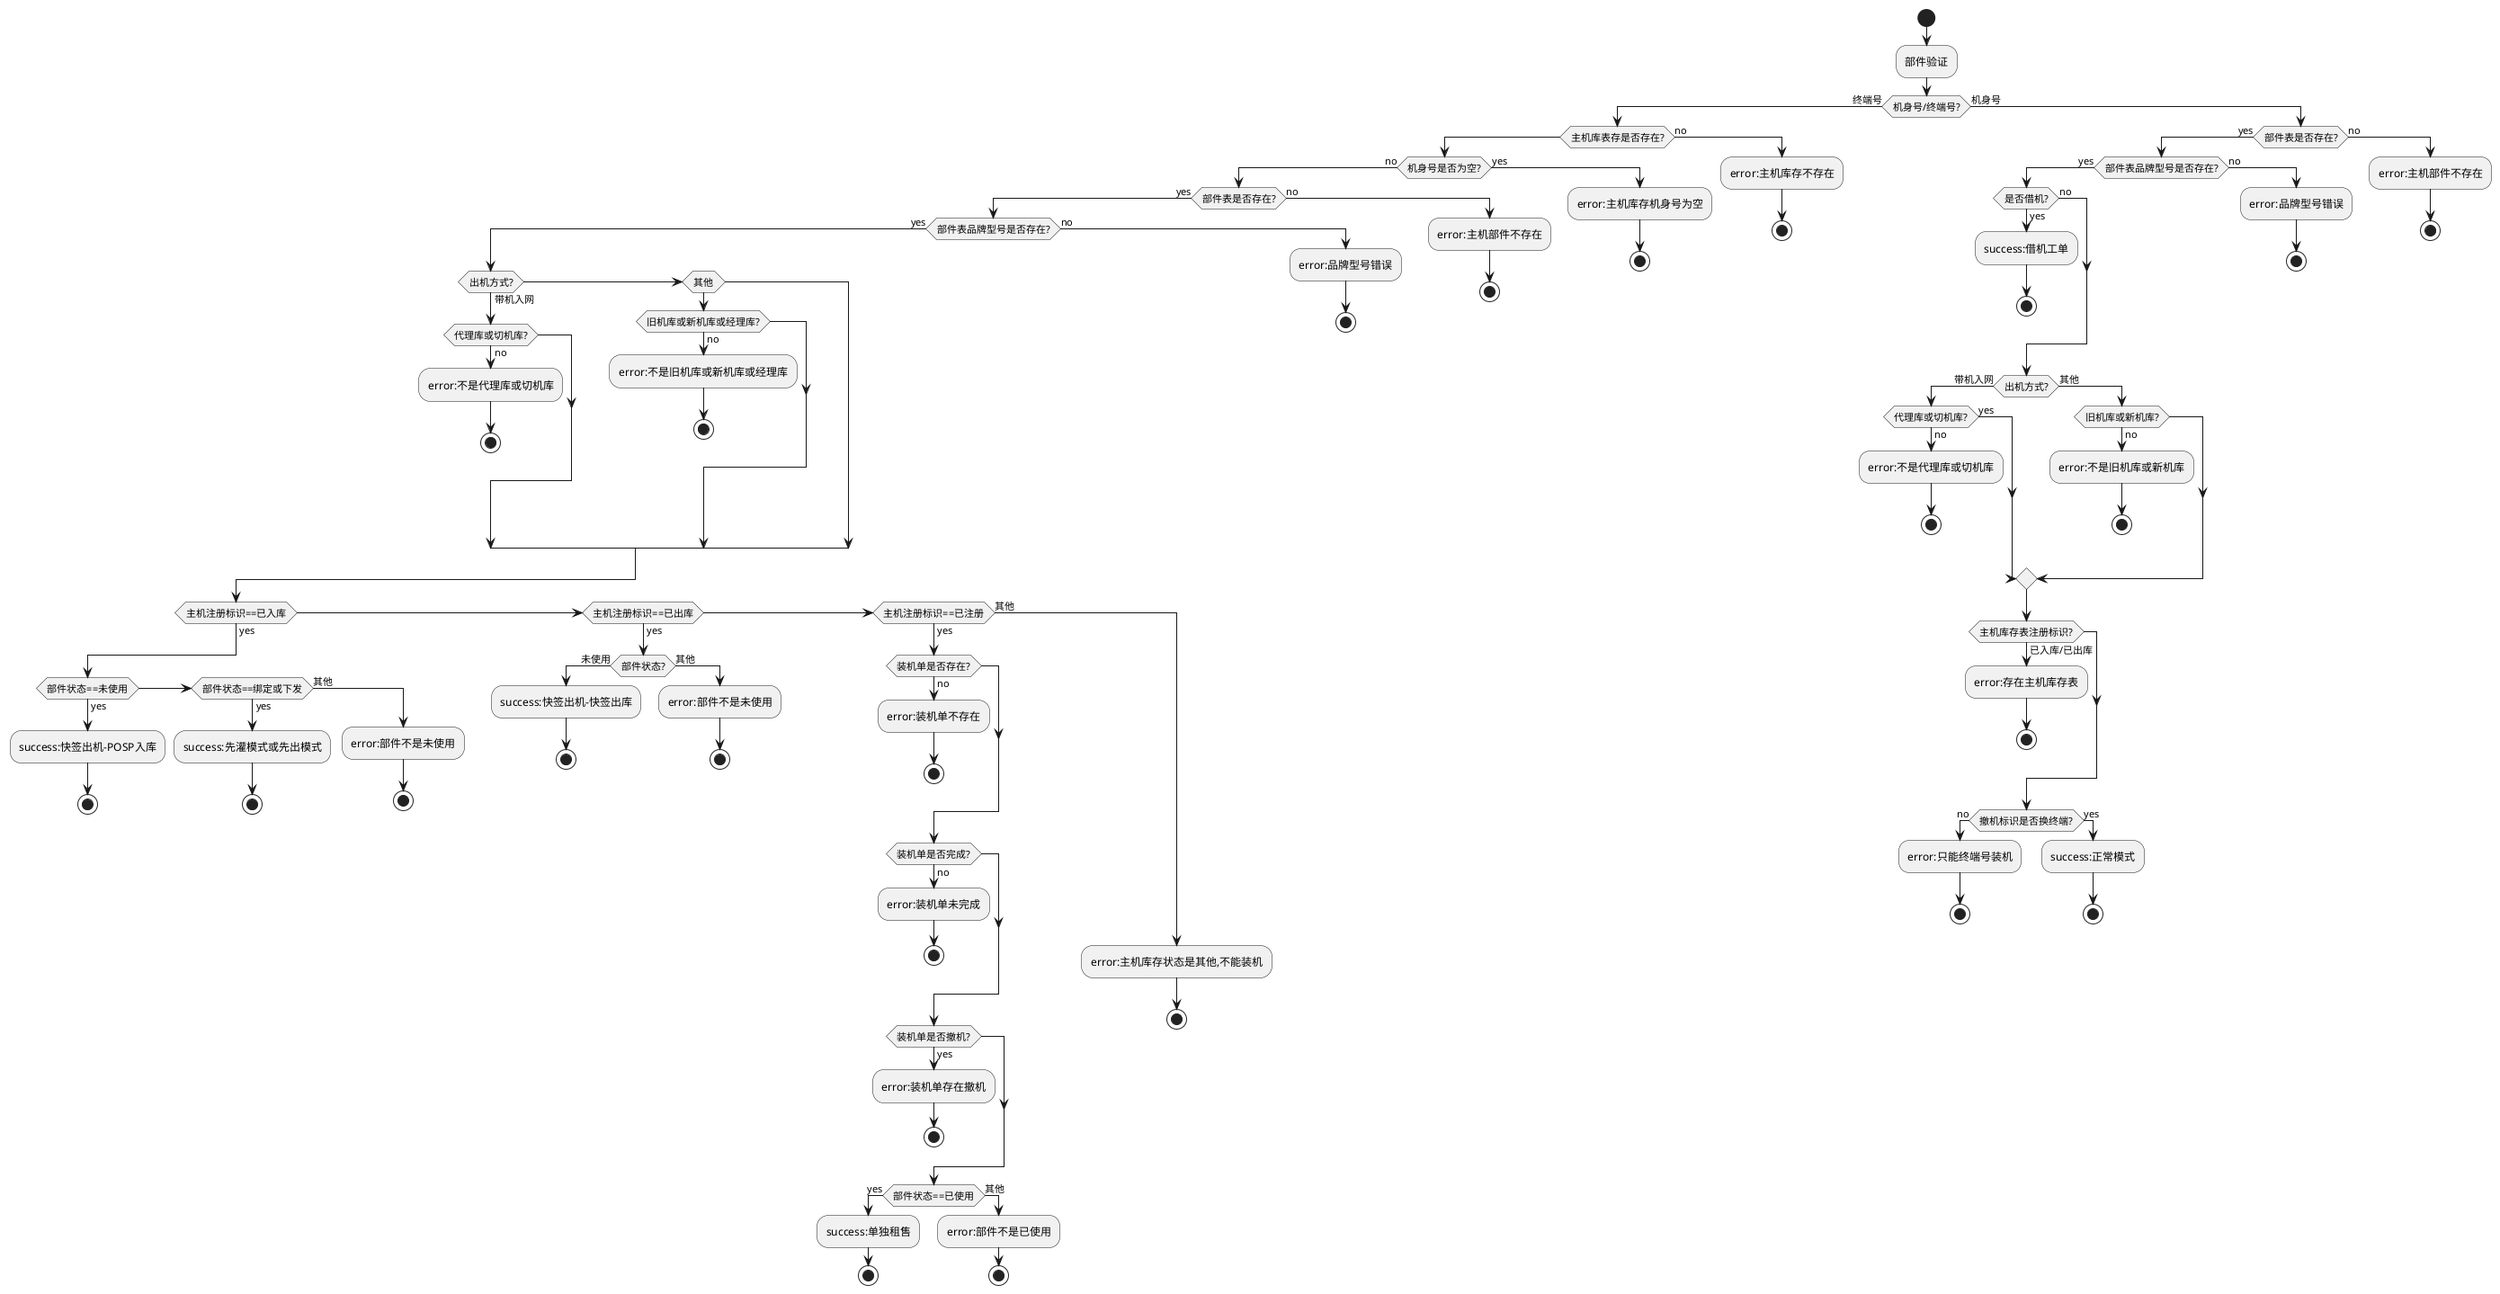 @startuml
start
:部件验证;
if (机身号/终端号?) then (终端号)
    if (主机库表存是否存在?) then
        if (机身号是否为空?) then (no)
            if (部件表是否存在?) then (yes)
                if (部件表品牌型号是否存在?) then (yes)
                    if (出机方式?) then (带机入网)
                        if (代理库或切机库?) then (no)
                        :error:不是代理库或切机库;
                        stop
                        endif;
                    else if(其他)
                        if (旧机库或新机库或经理库?) then (no)
                        :error:不是旧机库或新机库或经理库;
                        stop
                        endif;
                    endif;
                    if (主机注册标识==已入库)then (yes)
                        if (部件状态==未使用) then (yes)
                        :success:快签出机-POSP入库;
                        stop
                        else if (部件状态==绑定或下发) then (yes)
                        :success:先灌模式或先出模式;
                        stop
                        else(其他)
                        :error:部件不是未使用;
                        stop
                        endif;
                    else if (主机注册标识==已出库)then (yes)
                        if (部件状态?) then (未使用)
                        :success:快签出机-快签出库;
                        stop
                        else(其他)
                        :error:部件不是未使用;
                        stop
                        endif;
                    else if (主机注册标识==已注册)then (yes)
                        if (装机单是否存在?) then (no)
                        :error:装机单不存在;
                        stop
                        endif;
                        if(装机单是否完成?) then (no)
                        :error:装机单未完成;
                        stop
                        endif;
                        if(装机单是否撤机?) then (yes)
                        :error:装机单存在撤机;
                        stop
                        endif;
                        if(部件状态==已使用) then (yes)
                        :success:单独租售;
                        stop
                        else (其他)
                        :error:部件不是已使用;
                        stop
                        endif;
                    else(其他)
                    :error:主机库存状态是其他,不能装机;
                    stop
                    endif;
                else (no)
                :error:品牌型号错误;
                stop
                endif;
            else (no)
            :error:主机部件不存在;
            stop
            endif;
        else (yes)
        :error:主机库存机身号为空;
        stop
        endif;
    else (no)
    :error:主机库存不存在;
    stop
    endif;
else (机身号)
    if (部件表是否存在?) then (yes)
        if (部件表品牌型号是否存在?) then (yes)
            if (是否借机?) then (yes)
            :success:借机工单;
            stop
            else(no)
            endif;
            if (出机方式?) then (带机入网)
                if (代理库或切机库?) then (yes)
                else(no)
                :error:不是代理库或切机库;
                stop
                endif;
            else(其他)
                if (旧机库或新机库?) then (no)
                :error:不是旧机库或新机库;
                stop
                endif;
            endif;
            if (主机库存表注册标识?) then (已入库/已出库)
                :error:存在主机库存表;
                stop
                endif
            if (撤机标识是否换终端?) then (no)
                :error:只能终端号装机;
                stop
            else(yes)
                :success:正常模式;
                stop
            endif;
        else (no)
        :error:品牌型号错误;
        stop
        endif;
    else (no)
    :error:主机部件不存在;
    stop
    endif;
endif;

@enduml